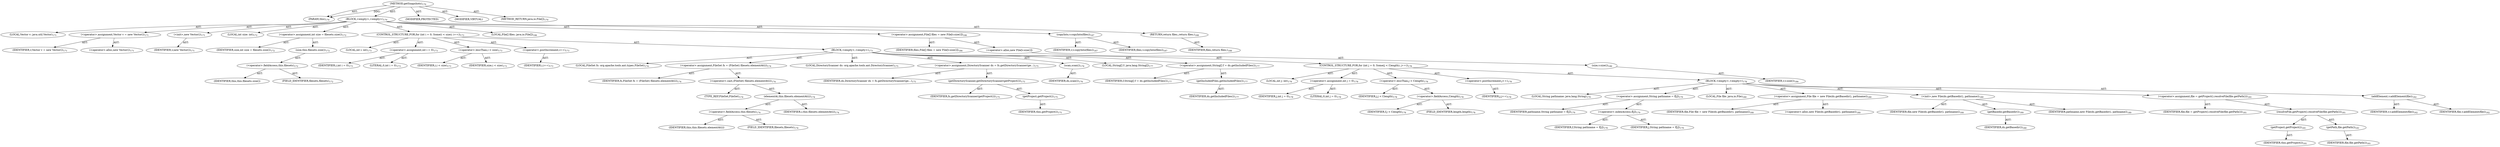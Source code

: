 digraph "getSnapshots" {  
"111669149702" [label = <(METHOD,getSnapshots)<SUB>170</SUB>> ]
"115964116996" [label = <(PARAM,this)<SUB>170</SUB>> ]
"25769803796" [label = <(BLOCK,&lt;empty&gt;,&lt;empty&gt;)<SUB>170</SUB>> ]
"94489280523" [label = <(LOCAL,Vector v: java.util.Vector)<SUB>171</SUB>> ]
"30064771160" [label = <(&lt;operator&gt;.assignment,Vector v = new Vector())<SUB>171</SUB>> ]
"68719476808" [label = <(IDENTIFIER,v,Vector v = new Vector())<SUB>171</SUB>> ]
"30064771161" [label = <(&lt;operator&gt;.alloc,new Vector())<SUB>171</SUB>> ]
"30064771162" [label = <(&lt;init&gt;,new Vector())<SUB>171</SUB>> ]
"68719476809" [label = <(IDENTIFIER,v,new Vector())<SUB>171</SUB>> ]
"94489280524" [label = <(LOCAL,int size: int)<SUB>172</SUB>> ]
"30064771163" [label = <(&lt;operator&gt;.assignment,int size = filesets.size())<SUB>172</SUB>> ]
"68719476810" [label = <(IDENTIFIER,size,int size = filesets.size())<SUB>172</SUB>> ]
"30064771164" [label = <(size,this.filesets.size())<SUB>172</SUB>> ]
"30064771165" [label = <(&lt;operator&gt;.fieldAccess,this.filesets)<SUB>172</SUB>> ]
"68719476811" [label = <(IDENTIFIER,this,this.filesets.size())> ]
"55834574860" [label = <(FIELD_IDENTIFIER,filesets,filesets)<SUB>172</SUB>> ]
"47244640265" [label = <(CONTROL_STRUCTURE,FOR,for (int i = 0; Some(i &lt; size); i++))<SUB>173</SUB>> ]
"94489280525" [label = <(LOCAL,int i: int)<SUB>173</SUB>> ]
"30064771166" [label = <(&lt;operator&gt;.assignment,int i = 0)<SUB>173</SUB>> ]
"68719476812" [label = <(IDENTIFIER,i,int i = 0)<SUB>173</SUB>> ]
"90194313227" [label = <(LITERAL,0,int i = 0)<SUB>173</SUB>> ]
"30064771167" [label = <(&lt;operator&gt;.lessThan,i &lt; size)<SUB>173</SUB>> ]
"68719476813" [label = <(IDENTIFIER,i,i &lt; size)<SUB>173</SUB>> ]
"68719476814" [label = <(IDENTIFIER,size,i &lt; size)<SUB>173</SUB>> ]
"30064771168" [label = <(&lt;operator&gt;.postIncrement,i++)<SUB>173</SUB>> ]
"68719476815" [label = <(IDENTIFIER,i,i++)<SUB>173</SUB>> ]
"25769803797" [label = <(BLOCK,&lt;empty&gt;,&lt;empty&gt;)<SUB>173</SUB>> ]
"94489280526" [label = <(LOCAL,FileSet fs: org.apache.tools.ant.types.FileSet)<SUB>174</SUB>> ]
"30064771169" [label = <(&lt;operator&gt;.assignment,FileSet fs = (FileSet) filesets.elementAt(i))<SUB>174</SUB>> ]
"68719476816" [label = <(IDENTIFIER,fs,FileSet fs = (FileSet) filesets.elementAt(i))<SUB>174</SUB>> ]
"30064771170" [label = <(&lt;operator&gt;.cast,(FileSet) filesets.elementAt(i))<SUB>174</SUB>> ]
"180388626432" [label = <(TYPE_REF,FileSet,FileSet)<SUB>174</SUB>> ]
"30064771171" [label = <(elementAt,this.filesets.elementAt(i))<SUB>174</SUB>> ]
"30064771172" [label = <(&lt;operator&gt;.fieldAccess,this.filesets)<SUB>174</SUB>> ]
"68719476817" [label = <(IDENTIFIER,this,this.filesets.elementAt(i))> ]
"55834574861" [label = <(FIELD_IDENTIFIER,filesets,filesets)<SUB>174</SUB>> ]
"68719476818" [label = <(IDENTIFIER,i,this.filesets.elementAt(i))<SUB>174</SUB>> ]
"94489280527" [label = <(LOCAL,DirectoryScanner ds: org.apache.tools.ant.DirectoryScanner)<SUB>175</SUB>> ]
"30064771173" [label = <(&lt;operator&gt;.assignment,DirectoryScanner ds = fs.getDirectoryScanner(ge...)<SUB>175</SUB>> ]
"68719476819" [label = <(IDENTIFIER,ds,DirectoryScanner ds = fs.getDirectoryScanner(ge...)<SUB>175</SUB>> ]
"30064771174" [label = <(getDirectoryScanner,getDirectoryScanner(getProject()))<SUB>175</SUB>> ]
"68719476820" [label = <(IDENTIFIER,fs,getDirectoryScanner(getProject()))<SUB>175</SUB>> ]
"30064771175" [label = <(getProject,getProject())<SUB>175</SUB>> ]
"68719476749" [label = <(IDENTIFIER,this,getProject())<SUB>175</SUB>> ]
"30064771176" [label = <(scan,scan())<SUB>176</SUB>> ]
"68719476821" [label = <(IDENTIFIER,ds,scan())<SUB>176</SUB>> ]
"94489280528" [label = <(LOCAL,String[] f: java.lang.String[])<SUB>177</SUB>> ]
"30064771177" [label = <(&lt;operator&gt;.assignment,String[] f = ds.getIncludedFiles())<SUB>177</SUB>> ]
"68719476822" [label = <(IDENTIFIER,f,String[] f = ds.getIncludedFiles())<SUB>177</SUB>> ]
"30064771178" [label = <(getIncludedFiles,getIncludedFiles())<SUB>177</SUB>> ]
"68719476823" [label = <(IDENTIFIER,ds,getIncludedFiles())<SUB>177</SUB>> ]
"47244640266" [label = <(CONTROL_STRUCTURE,FOR,for (int j = 0; Some(j &lt; f.length); j++))<SUB>178</SUB>> ]
"94489280529" [label = <(LOCAL,int j: int)<SUB>178</SUB>> ]
"30064771179" [label = <(&lt;operator&gt;.assignment,int j = 0)<SUB>178</SUB>> ]
"68719476824" [label = <(IDENTIFIER,j,int j = 0)<SUB>178</SUB>> ]
"90194313228" [label = <(LITERAL,0,int j = 0)<SUB>178</SUB>> ]
"30064771180" [label = <(&lt;operator&gt;.lessThan,j &lt; f.length)<SUB>178</SUB>> ]
"68719476825" [label = <(IDENTIFIER,j,j &lt; f.length)<SUB>178</SUB>> ]
"30064771181" [label = <(&lt;operator&gt;.fieldAccess,f.length)<SUB>178</SUB>> ]
"68719476826" [label = <(IDENTIFIER,f,j &lt; f.length)<SUB>178</SUB>> ]
"55834574862" [label = <(FIELD_IDENTIFIER,length,length)<SUB>178</SUB>> ]
"30064771182" [label = <(&lt;operator&gt;.postIncrement,j++)<SUB>178</SUB>> ]
"68719476827" [label = <(IDENTIFIER,j,j++)<SUB>178</SUB>> ]
"25769803798" [label = <(BLOCK,&lt;empty&gt;,&lt;empty&gt;)<SUB>178</SUB>> ]
"94489280530" [label = <(LOCAL,String pathname: java.lang.String)<SUB>179</SUB>> ]
"30064771183" [label = <(&lt;operator&gt;.assignment,String pathname = f[j])<SUB>179</SUB>> ]
"68719476828" [label = <(IDENTIFIER,pathname,String pathname = f[j])<SUB>179</SUB>> ]
"30064771184" [label = <(&lt;operator&gt;.indexAccess,f[j])<SUB>179</SUB>> ]
"68719476829" [label = <(IDENTIFIER,f,String pathname = f[j])<SUB>179</SUB>> ]
"68719476830" [label = <(IDENTIFIER,j,String pathname = f[j])<SUB>179</SUB>> ]
"94489280531" [label = <(LOCAL,File file: java.io.File)<SUB>180</SUB>> ]
"30064771185" [label = <(&lt;operator&gt;.assignment,File file = new File(ds.getBasedir(), pathname))<SUB>180</SUB>> ]
"68719476831" [label = <(IDENTIFIER,file,File file = new File(ds.getBasedir(), pathname))<SUB>180</SUB>> ]
"30064771186" [label = <(&lt;operator&gt;.alloc,new File(ds.getBasedir(), pathname))<SUB>180</SUB>> ]
"30064771187" [label = <(&lt;init&gt;,new File(ds.getBasedir(), pathname))<SUB>180</SUB>> ]
"68719476832" [label = <(IDENTIFIER,file,new File(ds.getBasedir(), pathname))<SUB>180</SUB>> ]
"30064771188" [label = <(getBasedir,getBasedir())<SUB>180</SUB>> ]
"68719476833" [label = <(IDENTIFIER,ds,getBasedir())<SUB>180</SUB>> ]
"68719476834" [label = <(IDENTIFIER,pathname,new File(ds.getBasedir(), pathname))<SUB>180</SUB>> ]
"30064771189" [label = <(&lt;operator&gt;.assignment,file = getProject().resolveFile(file.getPath()))<SUB>181</SUB>> ]
"68719476835" [label = <(IDENTIFIER,file,file = getProject().resolveFile(file.getPath()))<SUB>181</SUB>> ]
"30064771190" [label = <(resolveFile,getProject().resolveFile(file.getPath()))<SUB>181</SUB>> ]
"30064771191" [label = <(getProject,getProject())<SUB>181</SUB>> ]
"68719476750" [label = <(IDENTIFIER,this,getProject())<SUB>181</SUB>> ]
"30064771192" [label = <(getPath,file.getPath())<SUB>181</SUB>> ]
"68719476836" [label = <(IDENTIFIER,file,file.getPath())<SUB>181</SUB>> ]
"30064771193" [label = <(addElement,v.addElement(file))<SUB>182</SUB>> ]
"68719476837" [label = <(IDENTIFIER,v,v.addElement(file))<SUB>182</SUB>> ]
"68719476838" [label = <(IDENTIFIER,file,v.addElement(file))<SUB>182</SUB>> ]
"94489280532" [label = <(LOCAL,File[] files: java.io.File[])<SUB>186</SUB>> ]
"30064771194" [label = <(&lt;operator&gt;.assignment,File[] files = new File[v.size()])<SUB>186</SUB>> ]
"68719476839" [label = <(IDENTIFIER,files,File[] files = new File[v.size()])<SUB>186</SUB>> ]
"30064771195" [label = <(&lt;operator&gt;.alloc,new File[v.size()])> ]
"30064771196" [label = <(size,v.size())<SUB>186</SUB>> ]
"68719476840" [label = <(IDENTIFIER,v,v.size())<SUB>186</SUB>> ]
"30064771197" [label = <(copyInto,v.copyInto(files))<SUB>187</SUB>> ]
"68719476841" [label = <(IDENTIFIER,v,v.copyInto(files))<SUB>187</SUB>> ]
"68719476842" [label = <(IDENTIFIER,files,v.copyInto(files))<SUB>187</SUB>> ]
"146028888064" [label = <(RETURN,return files;,return files;)<SUB>188</SUB>> ]
"68719476843" [label = <(IDENTIFIER,files,return files;)<SUB>188</SUB>> ]
"133143986191" [label = <(MODIFIER,PROTECTED)> ]
"133143986192" [label = <(MODIFIER,VIRTUAL)> ]
"128849018886" [label = <(METHOD_RETURN,java.io.File[])<SUB>170</SUB>> ]
  "111669149702" -> "115964116996"  [ label = "AST: "] 
  "111669149702" -> "25769803796"  [ label = "AST: "] 
  "111669149702" -> "133143986191"  [ label = "AST: "] 
  "111669149702" -> "133143986192"  [ label = "AST: "] 
  "111669149702" -> "128849018886"  [ label = "AST: "] 
  "25769803796" -> "94489280523"  [ label = "AST: "] 
  "25769803796" -> "30064771160"  [ label = "AST: "] 
  "25769803796" -> "30064771162"  [ label = "AST: "] 
  "25769803796" -> "94489280524"  [ label = "AST: "] 
  "25769803796" -> "30064771163"  [ label = "AST: "] 
  "25769803796" -> "47244640265"  [ label = "AST: "] 
  "25769803796" -> "94489280532"  [ label = "AST: "] 
  "25769803796" -> "30064771194"  [ label = "AST: "] 
  "25769803796" -> "30064771197"  [ label = "AST: "] 
  "25769803796" -> "146028888064"  [ label = "AST: "] 
  "30064771160" -> "68719476808"  [ label = "AST: "] 
  "30064771160" -> "30064771161"  [ label = "AST: "] 
  "30064771162" -> "68719476809"  [ label = "AST: "] 
  "30064771163" -> "68719476810"  [ label = "AST: "] 
  "30064771163" -> "30064771164"  [ label = "AST: "] 
  "30064771164" -> "30064771165"  [ label = "AST: "] 
  "30064771165" -> "68719476811"  [ label = "AST: "] 
  "30064771165" -> "55834574860"  [ label = "AST: "] 
  "47244640265" -> "94489280525"  [ label = "AST: "] 
  "47244640265" -> "30064771166"  [ label = "AST: "] 
  "47244640265" -> "30064771167"  [ label = "AST: "] 
  "47244640265" -> "30064771168"  [ label = "AST: "] 
  "47244640265" -> "25769803797"  [ label = "AST: "] 
  "30064771166" -> "68719476812"  [ label = "AST: "] 
  "30064771166" -> "90194313227"  [ label = "AST: "] 
  "30064771167" -> "68719476813"  [ label = "AST: "] 
  "30064771167" -> "68719476814"  [ label = "AST: "] 
  "30064771168" -> "68719476815"  [ label = "AST: "] 
  "25769803797" -> "94489280526"  [ label = "AST: "] 
  "25769803797" -> "30064771169"  [ label = "AST: "] 
  "25769803797" -> "94489280527"  [ label = "AST: "] 
  "25769803797" -> "30064771173"  [ label = "AST: "] 
  "25769803797" -> "30064771176"  [ label = "AST: "] 
  "25769803797" -> "94489280528"  [ label = "AST: "] 
  "25769803797" -> "30064771177"  [ label = "AST: "] 
  "25769803797" -> "47244640266"  [ label = "AST: "] 
  "30064771169" -> "68719476816"  [ label = "AST: "] 
  "30064771169" -> "30064771170"  [ label = "AST: "] 
  "30064771170" -> "180388626432"  [ label = "AST: "] 
  "30064771170" -> "30064771171"  [ label = "AST: "] 
  "30064771171" -> "30064771172"  [ label = "AST: "] 
  "30064771171" -> "68719476818"  [ label = "AST: "] 
  "30064771172" -> "68719476817"  [ label = "AST: "] 
  "30064771172" -> "55834574861"  [ label = "AST: "] 
  "30064771173" -> "68719476819"  [ label = "AST: "] 
  "30064771173" -> "30064771174"  [ label = "AST: "] 
  "30064771174" -> "68719476820"  [ label = "AST: "] 
  "30064771174" -> "30064771175"  [ label = "AST: "] 
  "30064771175" -> "68719476749"  [ label = "AST: "] 
  "30064771176" -> "68719476821"  [ label = "AST: "] 
  "30064771177" -> "68719476822"  [ label = "AST: "] 
  "30064771177" -> "30064771178"  [ label = "AST: "] 
  "30064771178" -> "68719476823"  [ label = "AST: "] 
  "47244640266" -> "94489280529"  [ label = "AST: "] 
  "47244640266" -> "30064771179"  [ label = "AST: "] 
  "47244640266" -> "30064771180"  [ label = "AST: "] 
  "47244640266" -> "30064771182"  [ label = "AST: "] 
  "47244640266" -> "25769803798"  [ label = "AST: "] 
  "30064771179" -> "68719476824"  [ label = "AST: "] 
  "30064771179" -> "90194313228"  [ label = "AST: "] 
  "30064771180" -> "68719476825"  [ label = "AST: "] 
  "30064771180" -> "30064771181"  [ label = "AST: "] 
  "30064771181" -> "68719476826"  [ label = "AST: "] 
  "30064771181" -> "55834574862"  [ label = "AST: "] 
  "30064771182" -> "68719476827"  [ label = "AST: "] 
  "25769803798" -> "94489280530"  [ label = "AST: "] 
  "25769803798" -> "30064771183"  [ label = "AST: "] 
  "25769803798" -> "94489280531"  [ label = "AST: "] 
  "25769803798" -> "30064771185"  [ label = "AST: "] 
  "25769803798" -> "30064771187"  [ label = "AST: "] 
  "25769803798" -> "30064771189"  [ label = "AST: "] 
  "25769803798" -> "30064771193"  [ label = "AST: "] 
  "30064771183" -> "68719476828"  [ label = "AST: "] 
  "30064771183" -> "30064771184"  [ label = "AST: "] 
  "30064771184" -> "68719476829"  [ label = "AST: "] 
  "30064771184" -> "68719476830"  [ label = "AST: "] 
  "30064771185" -> "68719476831"  [ label = "AST: "] 
  "30064771185" -> "30064771186"  [ label = "AST: "] 
  "30064771187" -> "68719476832"  [ label = "AST: "] 
  "30064771187" -> "30064771188"  [ label = "AST: "] 
  "30064771187" -> "68719476834"  [ label = "AST: "] 
  "30064771188" -> "68719476833"  [ label = "AST: "] 
  "30064771189" -> "68719476835"  [ label = "AST: "] 
  "30064771189" -> "30064771190"  [ label = "AST: "] 
  "30064771190" -> "30064771191"  [ label = "AST: "] 
  "30064771190" -> "30064771192"  [ label = "AST: "] 
  "30064771191" -> "68719476750"  [ label = "AST: "] 
  "30064771192" -> "68719476836"  [ label = "AST: "] 
  "30064771193" -> "68719476837"  [ label = "AST: "] 
  "30064771193" -> "68719476838"  [ label = "AST: "] 
  "30064771194" -> "68719476839"  [ label = "AST: "] 
  "30064771194" -> "30064771195"  [ label = "AST: "] 
  "30064771195" -> "30064771196"  [ label = "AST: "] 
  "30064771196" -> "68719476840"  [ label = "AST: "] 
  "30064771197" -> "68719476841"  [ label = "AST: "] 
  "30064771197" -> "68719476842"  [ label = "AST: "] 
  "146028888064" -> "68719476843"  [ label = "AST: "] 
  "111669149702" -> "115964116996"  [ label = "DDG: "] 
}
